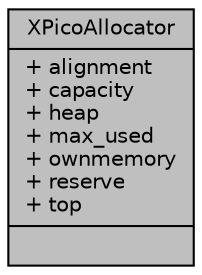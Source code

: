 digraph "XPicoAllocator"
{
  edge [fontname="Helvetica",fontsize="10",labelfontname="Helvetica",labelfontsize="10"];
  node [fontname="Helvetica",fontsize="10",shape=record];
  Node1 [label="{XPicoAllocator\n|+ alignment\l+ capacity\l+ heap\l+ max_used\l+ ownmemory\l+ reserve\l+ top\l|}",height=0.2,width=0.4,color="black", fillcolor="grey75", style="filled", fontcolor="black"];
}
